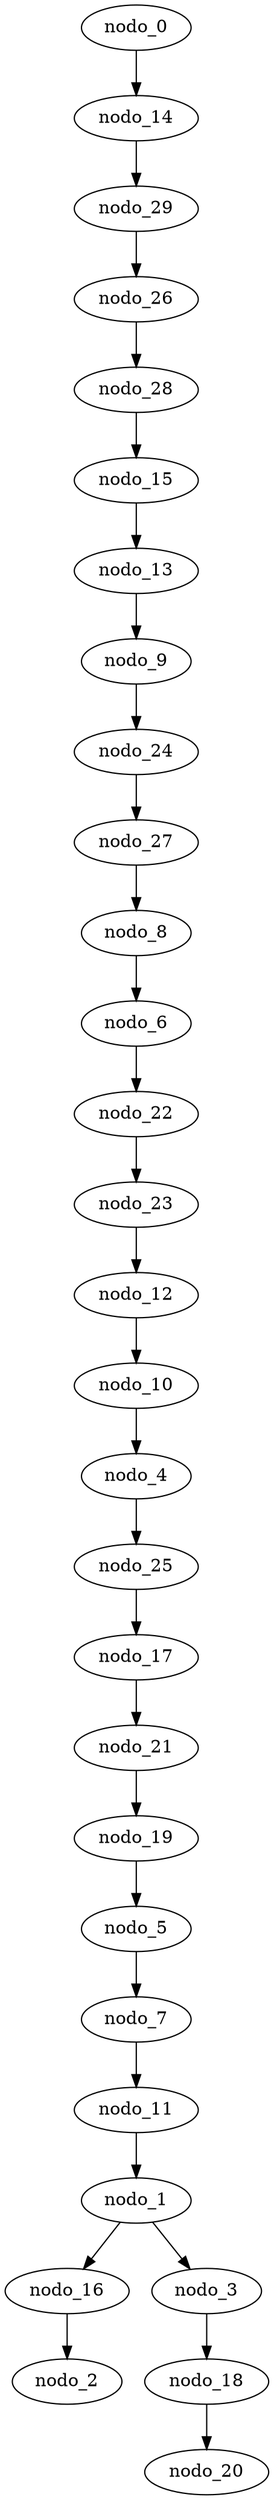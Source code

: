 digraph gen_erdos_ren_30_dfs_i {
  nodo_10 -> nodo_4;
  nodo_11 -> nodo_1;
  nodo_0 -> nodo_14;
  nodo_23 -> nodo_12;
  nodo_19 -> nodo_5;
  nodo_13 -> nodo_9;
  nodo_16 -> nodo_2;
  nodo_15 -> nodo_13;
  nodo_9 -> nodo_24;
  nodo_18 -> nodo_20;
  nodo_1 -> nodo_16;
  nodo_1 -> nodo_3;
  nodo_28 -> nodo_15;
  nodo_29 -> nodo_26;
  nodo_14 -> nodo_29;
  nodo_27 -> nodo_8;
  nodo_3 -> nodo_18;
  nodo_5 -> nodo_7;
  nodo_8 -> nodo_6;
  nodo_21 -> nodo_19;
  nodo_6 -> nodo_22;
  nodo_7 -> nodo_11;
  nodo_17 -> nodo_21;
  nodo_12 -> nodo_10;
  nodo_4 -> nodo_25;
  nodo_25 -> nodo_17;
  nodo_22 -> nodo_23;
  nodo_24 -> nodo_27;
  nodo_26 -> nodo_28;
}